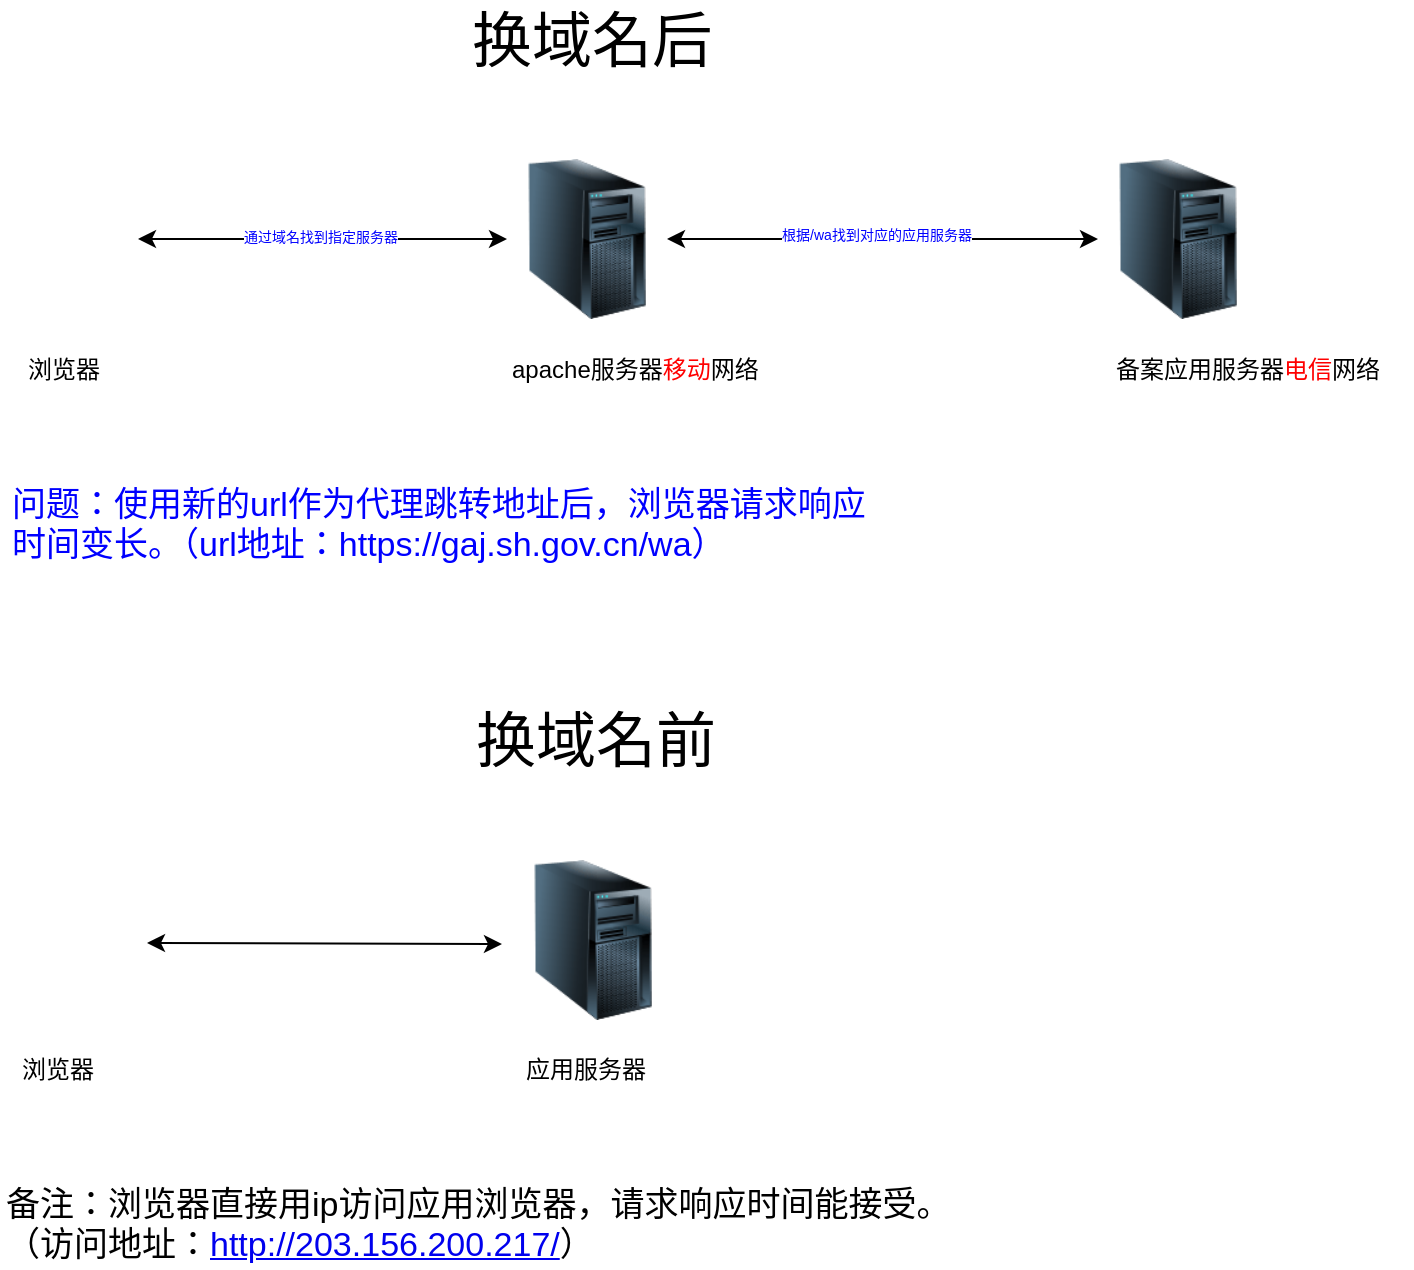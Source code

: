<mxfile version="11.0.8" type="github"><diagram id="Z19888QkI9rWmbt40K2t" name="第 1 页"><mxGraphModel dx="1422" dy="764" grid="1" gridSize="10" guides="1" tooltips="1" connect="1" arrows="1" fold="1" page="1" pageScale="1" pageWidth="3300" pageHeight="4681" math="0" shadow="0"><root><mxCell id="0"/><mxCell id="1" parent="0"/><mxCell id="TLFCebOHelCJvtNUy2Zd-23" value="" style="edgeStyle=orthogonalEdgeStyle;rounded=0;orthogonalLoop=1;jettySize=auto;html=1;startArrow=classic;startFill=1;" parent="1" source="TLFCebOHelCJvtNUy2Zd-24" edge="1"><mxGeometry relative="1" as="geometry"><mxPoint x="650" y="379.5" as="targetPoint"/></mxGeometry></mxCell><mxCell id="TLFCebOHelCJvtNUy2Zd-24" value="" style="image;html=1;labelBackgroundColor=#ffffff;image=img/lib/clip_art/computers/Server_Tower_128x128.png" parent="1" vertex="1"><mxGeometry x="354.5" y="339.5" width="80" height="80" as="geometry"/></mxCell><mxCell id="TLFCebOHelCJvtNUy2Zd-25" value="apache服务器&lt;font color=&quot;#ff0000&quot;&gt;移动&lt;/font&gt;网络" style="text;html=1;resizable=0;points=[];autosize=1;align=left;verticalAlign=top;spacingTop=-4;" parent="1" vertex="1"><mxGeometry x="354.5" y="434.5" width="140" height="20" as="geometry"/></mxCell><mxCell id="TLFCebOHelCJvtNUy2Zd-26" value="" style="image;html=1;labelBackgroundColor=#ffffff;image=img/lib/clip_art/computers/Server_Tower_128x128.png" parent="1" vertex="1"><mxGeometry x="650" y="339.5" width="80" height="80" as="geometry"/></mxCell><mxCell id="TLFCebOHelCJvtNUy2Zd-27" value="备案应用服务器&lt;font color=&quot;#ff0000&quot;&gt;电信&lt;/font&gt;网络" style="text;html=1;resizable=0;points=[];autosize=1;align=left;verticalAlign=top;spacingTop=-4;" parent="1" vertex="1"><mxGeometry x="657" y="434.5" width="150" height="20" as="geometry"/></mxCell><mxCell id="TLFCebOHelCJvtNUy2Zd-28" value="" style="edgeStyle=orthogonalEdgeStyle;rounded=0;orthogonalLoop=1;jettySize=auto;html=1;startArrow=classic;startFill=1;entryX=-0.069;entryY=0.525;entryDx=0;entryDy=0;entryPerimeter=0;" parent="1" target="TLFCebOHelCJvtNUy2Zd-31" edge="1"><mxGeometry relative="1" as="geometry"><mxPoint x="254.5" y="731.5" as="targetPoint"/><mxPoint x="174.5" y="731.5" as="sourcePoint"/><Array as="points"/></mxGeometry></mxCell><mxCell id="TLFCebOHelCJvtNUy2Zd-31" value="" style="image;html=1;labelBackgroundColor=#ffffff;image=img/lib/clip_art/computers/Server_Tower_128x128.png" parent="1" vertex="1"><mxGeometry x="357.5" y="690" width="80" height="80" as="geometry"/></mxCell><mxCell id="TLFCebOHelCJvtNUy2Zd-32" value="应用服务器" style="text;html=1;resizable=0;points=[];autosize=1;align=left;verticalAlign=top;spacingTop=-4;" parent="1" vertex="1"><mxGeometry x="361.5" y="785" width="80" height="20" as="geometry"/></mxCell><mxCell id="TLFCebOHelCJvtNUy2Zd-35" value="换域名后" style="text;html=1;resizable=0;points=[];autosize=1;align=left;verticalAlign=top;spacingTop=-4;fontSize=30;" parent="1" vertex="1"><mxGeometry x="334.5" y="260" width="60" height="20" as="geometry"/></mxCell><mxCell id="TLFCebOHelCJvtNUy2Zd-37" value="换域名前" style="text;html=1;resizable=0;points=[];autosize=1;align=left;verticalAlign=top;spacingTop=-4;fontSize=30;" parent="1" vertex="1"><mxGeometry x="337" y="610" width="140" height="40" as="geometry"/></mxCell><mxCell id="TLFCebOHelCJvtNUy2Zd-49" value="" style="edgeStyle=orthogonalEdgeStyle;rounded=0;orthogonalLoop=1;jettySize=auto;html=1;startArrow=classic;startFill=1;fontSize=17;fontColor=#0000FF;" parent="1" source="TLFCebOHelCJvtNUy2Zd-38" target="TLFCebOHelCJvtNUy2Zd-24" edge="1"><mxGeometry relative="1" as="geometry"><mxPoint x="250" y="379.5" as="targetPoint"/></mxGeometry></mxCell><mxCell id="TLFCebOHelCJvtNUy2Zd-50" value="通过域名找到指定服务器" style="text;html=1;resizable=0;points=[];align=center;verticalAlign=middle;labelBackgroundColor=#ffffff;fontSize=7;fontColor=#0000FF;" parent="TLFCebOHelCJvtNUy2Zd-49" vertex="1" connectable="0"><mxGeometry x="-0.111" y="2" relative="1" as="geometry"><mxPoint x="9" y="1" as="offset"/></mxGeometry></mxCell><mxCell id="TLFCebOHelCJvtNUy2Zd-38" value="" style="shape=image;html=1;verticalAlign=top;verticalLabelPosition=bottom;labelBackgroundColor=#ffffff;imageAspect=0;aspect=fixed;image=https://cdn1.iconfinder.com/data/icons/smallicons-logotypes/32/chrome-128.png;fontSize=30;" parent="1" vertex="1"><mxGeometry x="102" y="345.5" width="68" height="68" as="geometry"/></mxCell><mxCell id="TLFCebOHelCJvtNUy2Zd-39" value="" style="shape=image;html=1;verticalAlign=top;verticalLabelPosition=bottom;labelBackgroundColor=#ffffff;imageAspect=0;aspect=fixed;image=https://cdn1.iconfinder.com/data/icons/smallicons-logotypes/32/chrome-128.png;fontSize=30;" parent="1" vertex="1"><mxGeometry x="105.5" y="696" width="68" height="68" as="geometry"/></mxCell><mxCell id="TLFCebOHelCJvtNUy2Zd-40" value="浏览器" style="text;html=1;resizable=0;points=[];autosize=1;align=left;verticalAlign=top;spacingTop=-4;" parent="1" vertex="1"><mxGeometry x="113" y="434.5" width="50" height="20" as="geometry"/></mxCell><mxCell id="TLFCebOHelCJvtNUy2Zd-41" value="浏览器" style="text;html=1;resizable=0;points=[];autosize=1;align=left;verticalAlign=top;spacingTop=-4;" parent="1" vertex="1"><mxGeometry x="109.5" y="785" width="50" height="20" as="geometry"/></mxCell><mxCell id="TLFCebOHelCJvtNUy2Zd-42" value="问题：使用新的url作为代理跳转地址后，浏览器请求响应&lt;br style=&quot;font-size: 17px&quot;&gt;时间变长。（url地址：https://gaj.sh.gov.cn/wa）" style="text;html=1;resizable=0;points=[];autosize=1;align=left;verticalAlign=top;spacingTop=-4;fontSize=17;fontColor=#0000FF;" parent="1" vertex="1"><mxGeometry x="104.5" y="500" width="440" height="40" as="geometry"/></mxCell><mxCell id="TLFCebOHelCJvtNUy2Zd-43" value="备注：浏览器直接用ip访问应用浏览器，请求响应时间能接受。&lt;br&gt;（访问地址：&lt;a href=&quot;http://203.156.200.217/&quot;&gt;http://203.156.200.217/&lt;/a&gt;）" style="text;html=1;resizable=0;points=[];autosize=1;align=left;verticalAlign=top;spacingTop=-4;fontSize=17;" parent="1" vertex="1"><mxGeometry x="101.5" y="850" width="490" height="40" as="geometry"/></mxCell><mxCell id="TLFCebOHelCJvtNUy2Zd-51" value="根据/wa找到对应的应用服务器" style="text;html=1;resizable=0;points=[];align=center;verticalAlign=middle;labelBackgroundColor=#ffffff;fontSize=7;fontColor=#0000FF;" parent="1" vertex="1" connectable="0"><mxGeometry x="530" y="377" as="geometry"><mxPoint x="9" y="1" as="offset"/></mxGeometry></mxCell></root></mxGraphModel></diagram></mxfile>